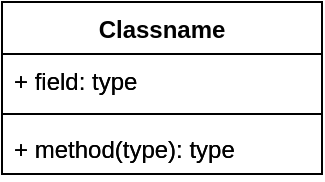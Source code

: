 <mxfile version="21.5.2" type="device">
  <diagram name="Página-1" id="gUtovsERpRupsqCZe9V3">
    <mxGraphModel dx="874" dy="427" grid="1" gridSize="10" guides="1" tooltips="1" connect="1" arrows="1" fold="1" page="1" pageScale="1" pageWidth="827" pageHeight="1169" math="0" shadow="0">
      <root>
        <mxCell id="0" />
        <mxCell id="1" parent="0" />
        <mxCell id="U3e3I5WebWw0MBSMYbmp-1" value="Classname" style="swimlane;fontStyle=1;align=center;verticalAlign=top;childLayout=stackLayout;horizontal=1;startSize=26;horizontalStack=0;resizeParent=1;resizeParentMax=0;resizeLast=0;collapsible=1;marginBottom=0;whiteSpace=wrap;html=1;" vertex="1" parent="1">
          <mxGeometry x="330" y="180" width="160" height="86" as="geometry" />
        </mxCell>
        <mxCell id="U3e3I5WebWw0MBSMYbmp-2" value="+ field: type" style="text;strokeColor=none;fillColor=none;align=left;verticalAlign=top;spacingLeft=4;spacingRight=4;overflow=hidden;rotatable=0;points=[[0,0.5],[1,0.5]];portConstraint=eastwest;whiteSpace=wrap;html=1;" vertex="1" parent="U3e3I5WebWw0MBSMYbmp-1">
          <mxGeometry y="26" width="160" height="26" as="geometry" />
        </mxCell>
        <mxCell id="U3e3I5WebWw0MBSMYbmp-3" value="" style="line;strokeWidth=1;fillColor=none;align=left;verticalAlign=middle;spacingTop=-1;spacingLeft=3;spacingRight=3;rotatable=0;labelPosition=right;points=[];portConstraint=eastwest;strokeColor=inherit;" vertex="1" parent="U3e3I5WebWw0MBSMYbmp-1">
          <mxGeometry y="52" width="160" height="8" as="geometry" />
        </mxCell>
        <mxCell id="U3e3I5WebWw0MBSMYbmp-4" value="+ method(type): type" style="text;strokeColor=none;fillColor=none;align=left;verticalAlign=top;spacingLeft=4;spacingRight=4;overflow=hidden;rotatable=0;points=[[0,0.5],[1,0.5]];portConstraint=eastwest;whiteSpace=wrap;html=1;" vertex="1" parent="U3e3I5WebWw0MBSMYbmp-1">
          <mxGeometry y="60" width="160" height="26" as="geometry" />
        </mxCell>
        <mxCell id="U3e3I5WebWw0MBSMYbmp-5" value="Classname" style="swimlane;fontStyle=1;align=center;verticalAlign=top;childLayout=stackLayout;horizontal=1;startSize=26;horizontalStack=0;resizeParent=1;resizeParentMax=0;resizeLast=0;collapsible=1;marginBottom=0;whiteSpace=wrap;html=1;" vertex="1" parent="1">
          <mxGeometry x="330" y="180" width="160" height="86" as="geometry" />
        </mxCell>
        <mxCell id="U3e3I5WebWw0MBSMYbmp-6" value="+ field: type" style="text;strokeColor=none;fillColor=none;align=left;verticalAlign=top;spacingLeft=4;spacingRight=4;overflow=hidden;rotatable=0;points=[[0,0.5],[1,0.5]];portConstraint=eastwest;whiteSpace=wrap;html=1;" vertex="1" parent="U3e3I5WebWw0MBSMYbmp-5">
          <mxGeometry y="26" width="160" height="26" as="geometry" />
        </mxCell>
        <mxCell id="U3e3I5WebWw0MBSMYbmp-7" value="" style="line;strokeWidth=1;fillColor=none;align=left;verticalAlign=middle;spacingTop=-1;spacingLeft=3;spacingRight=3;rotatable=0;labelPosition=right;points=[];portConstraint=eastwest;strokeColor=inherit;" vertex="1" parent="U3e3I5WebWw0MBSMYbmp-5">
          <mxGeometry y="52" width="160" height="8" as="geometry" />
        </mxCell>
        <mxCell id="U3e3I5WebWw0MBSMYbmp-8" value="+ method(type): type" style="text;strokeColor=none;fillColor=none;align=left;verticalAlign=top;spacingLeft=4;spacingRight=4;overflow=hidden;rotatable=0;points=[[0,0.5],[1,0.5]];portConstraint=eastwest;whiteSpace=wrap;html=1;" vertex="1" parent="U3e3I5WebWw0MBSMYbmp-5">
          <mxGeometry y="60" width="160" height="26" as="geometry" />
        </mxCell>
      </root>
    </mxGraphModel>
  </diagram>
</mxfile>
